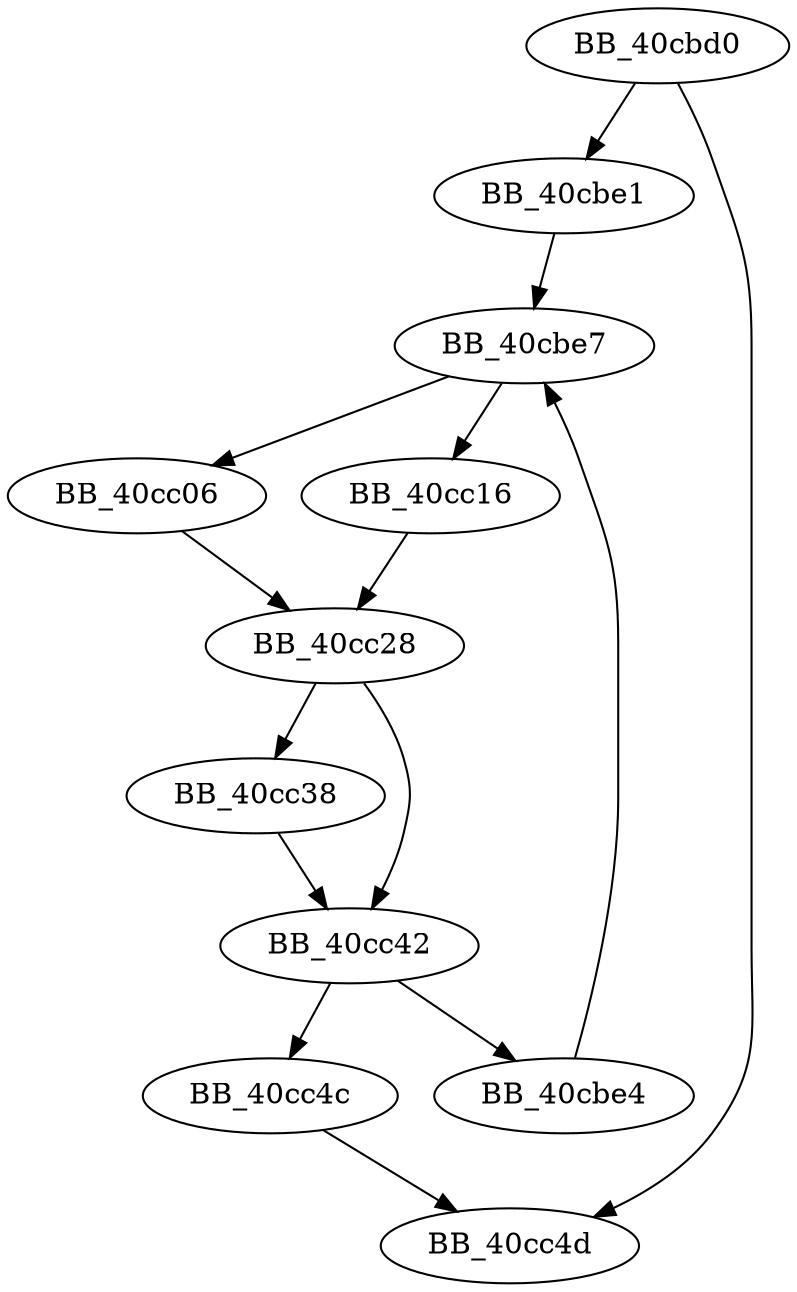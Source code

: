 DiGraph sub_40CBD0{
BB_40cbd0->BB_40cbe1
BB_40cbd0->BB_40cc4d
BB_40cbe1->BB_40cbe7
BB_40cbe4->BB_40cbe7
BB_40cbe7->BB_40cc06
BB_40cbe7->BB_40cc16
BB_40cc06->BB_40cc28
BB_40cc16->BB_40cc28
BB_40cc28->BB_40cc38
BB_40cc28->BB_40cc42
BB_40cc38->BB_40cc42
BB_40cc42->BB_40cbe4
BB_40cc42->BB_40cc4c
BB_40cc4c->BB_40cc4d
}
